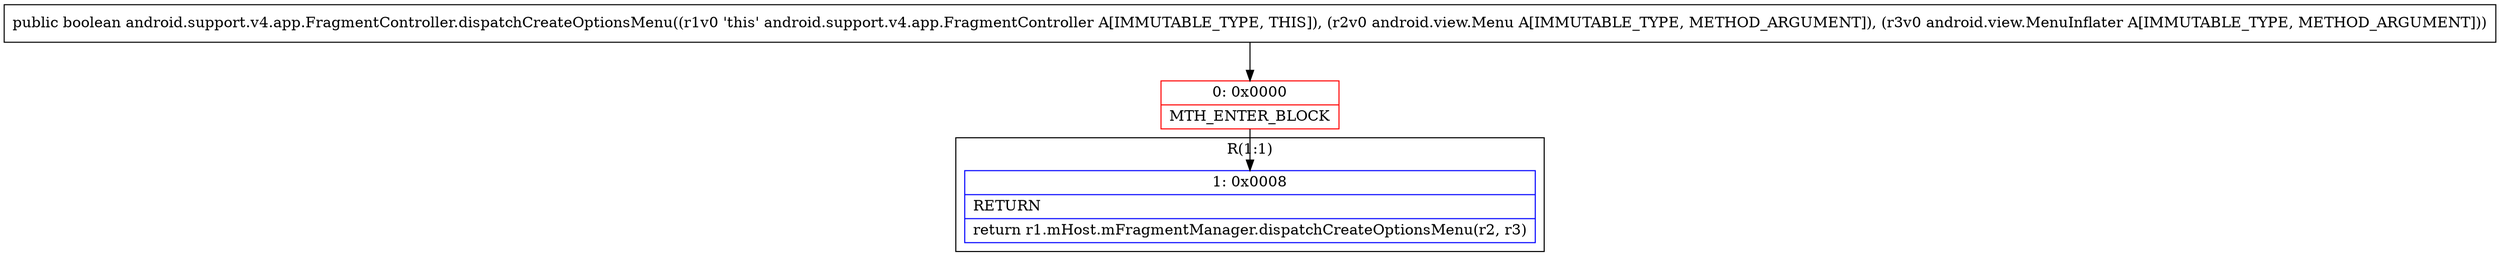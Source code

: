 digraph "CFG forandroid.support.v4.app.FragmentController.dispatchCreateOptionsMenu(Landroid\/view\/Menu;Landroid\/view\/MenuInflater;)Z" {
subgraph cluster_Region_754265398 {
label = "R(1:1)";
node [shape=record,color=blue];
Node_1 [shape=record,label="{1\:\ 0x0008|RETURN\l|return r1.mHost.mFragmentManager.dispatchCreateOptionsMenu(r2, r3)\l}"];
}
Node_0 [shape=record,color=red,label="{0\:\ 0x0000|MTH_ENTER_BLOCK\l}"];
MethodNode[shape=record,label="{public boolean android.support.v4.app.FragmentController.dispatchCreateOptionsMenu((r1v0 'this' android.support.v4.app.FragmentController A[IMMUTABLE_TYPE, THIS]), (r2v0 android.view.Menu A[IMMUTABLE_TYPE, METHOD_ARGUMENT]), (r3v0 android.view.MenuInflater A[IMMUTABLE_TYPE, METHOD_ARGUMENT])) }"];
MethodNode -> Node_0;
Node_0 -> Node_1;
}

